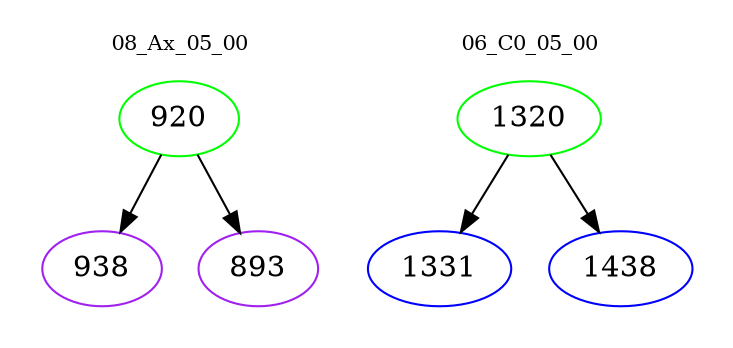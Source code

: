 digraph{
subgraph cluster_0 {
color = white
label = "08_Ax_05_00";
fontsize=10;
T0_920 [label="920", color="green"]
T0_920 -> T0_938 [color="black"]
T0_938 [label="938", color="purple"]
T0_920 -> T0_893 [color="black"]
T0_893 [label="893", color="purple"]
}
subgraph cluster_1 {
color = white
label = "06_C0_05_00";
fontsize=10;
T1_1320 [label="1320", color="green"]
T1_1320 -> T1_1331 [color="black"]
T1_1331 [label="1331", color="blue"]
T1_1320 -> T1_1438 [color="black"]
T1_1438 [label="1438", color="blue"]
}
}
